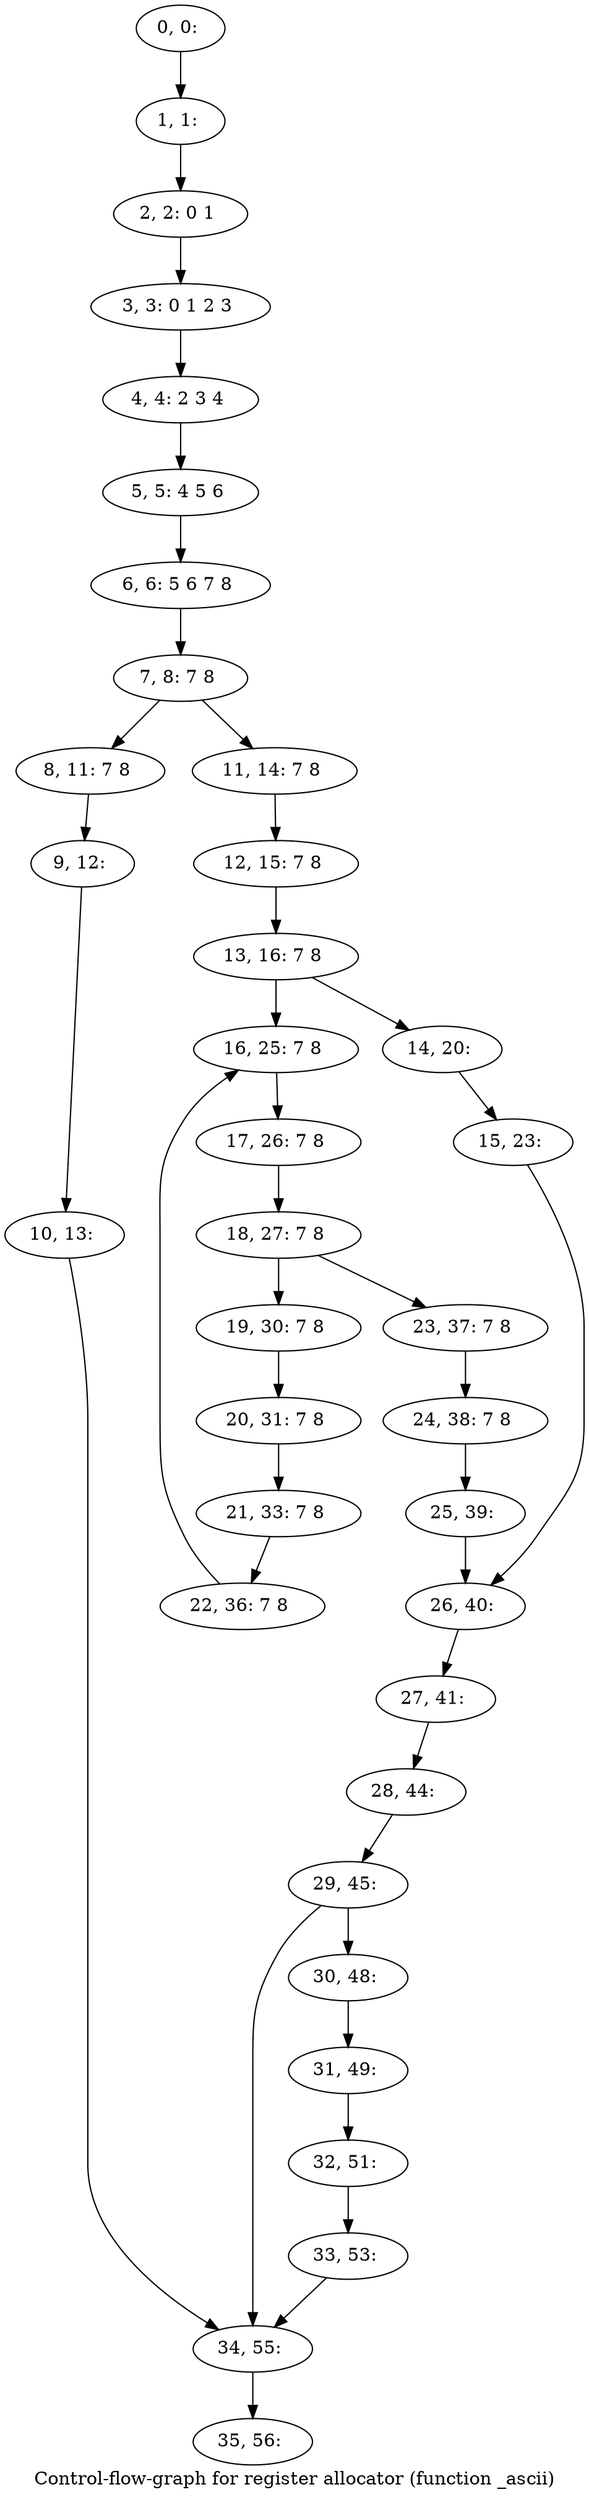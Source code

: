 digraph G {
graph [label="Control-flow-graph for register allocator (function _ascii)"]
0[label="0, 0: "];
1[label="1, 1: "];
2[label="2, 2: 0 1 "];
3[label="3, 3: 0 1 2 3 "];
4[label="4, 4: 2 3 4 "];
5[label="5, 5: 4 5 6 "];
6[label="6, 6: 5 6 7 8 "];
7[label="7, 8: 7 8 "];
8[label="8, 11: 7 8 "];
9[label="9, 12: "];
10[label="10, 13: "];
11[label="11, 14: 7 8 "];
12[label="12, 15: 7 8 "];
13[label="13, 16: 7 8 "];
14[label="14, 20: "];
15[label="15, 23: "];
16[label="16, 25: 7 8 "];
17[label="17, 26: 7 8 "];
18[label="18, 27: 7 8 "];
19[label="19, 30: 7 8 "];
20[label="20, 31: 7 8 "];
21[label="21, 33: 7 8 "];
22[label="22, 36: 7 8 "];
23[label="23, 37: 7 8 "];
24[label="24, 38: 7 8 "];
25[label="25, 39: "];
26[label="26, 40: "];
27[label="27, 41: "];
28[label="28, 44: "];
29[label="29, 45: "];
30[label="30, 48: "];
31[label="31, 49: "];
32[label="32, 51: "];
33[label="33, 53: "];
34[label="34, 55: "];
35[label="35, 56: "];
0->1 ;
1->2 ;
2->3 ;
3->4 ;
4->5 ;
5->6 ;
6->7 ;
7->8 ;
7->11 ;
8->9 ;
9->10 ;
10->34 ;
11->12 ;
12->13 ;
13->14 ;
13->16 ;
14->15 ;
15->26 ;
16->17 ;
17->18 ;
18->19 ;
18->23 ;
19->20 ;
20->21 ;
21->22 ;
22->16 ;
23->24 ;
24->25 ;
25->26 ;
26->27 ;
27->28 ;
28->29 ;
29->30 ;
29->34 ;
30->31 ;
31->32 ;
32->33 ;
33->34 ;
34->35 ;
}
